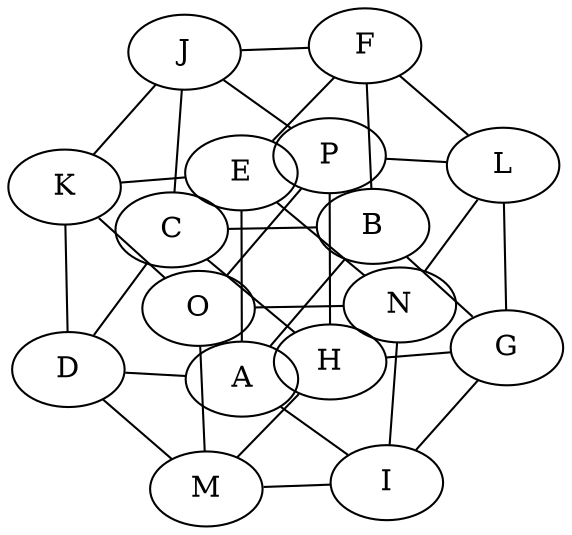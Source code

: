 graph{
    layout="neato"
    beautify=true
    

    A -- B
    B -- C
    C -- D
    D -- A

    E -- F
    F -- J
    J -- K
    K -- E

    I -- G
    G -- H
    H -- M
    M -- I

    N -- L
    L -- P
    P -- O
    O -- N

    A -- E
    A -- I

    B -- F
    B -- G

    C -- J
    C -- H

    D -- K
    D -- M

    N -- E
    N -- I

    O -- K
    O -- M

    P -- J
    P -- H

    L -- F
    L -- G
    
}